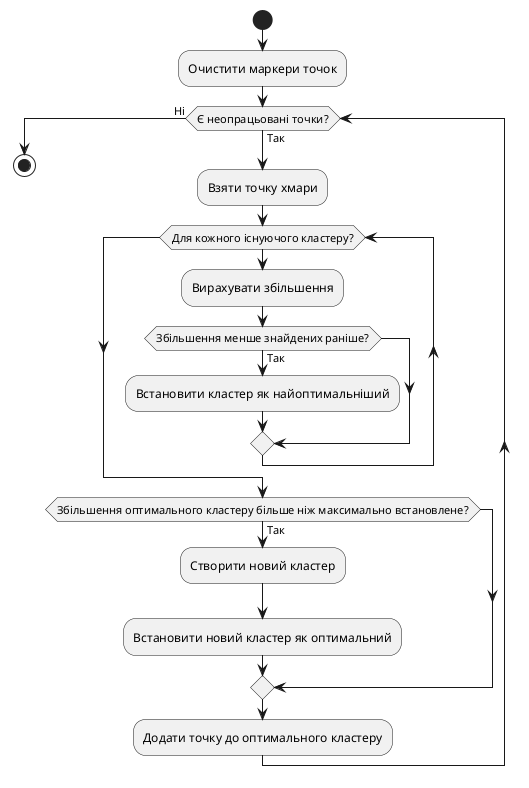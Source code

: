 @startuml

start

:Очистити маркери точок;

while (Є неопрацьовані точки?) is (Так)
:Взяти точку хмари;
while (Для кожного існуючого кластеру?) 
:Вирахувати збільшення;

if (Збільшення менше знайдених раніше?) then (Так)
  :Встановити кластер як найоптимальніший;
endif
endwhile

if (Збільшення оптимального кластеру більше ніж максимально встановлене?) then (Так)
  :Створити новий кластер;
  :Встановити новий кластер як оптимальний;
endif

:Додати точку до оптимального кластеру;

endwhile (Ні)


stop

@enduml